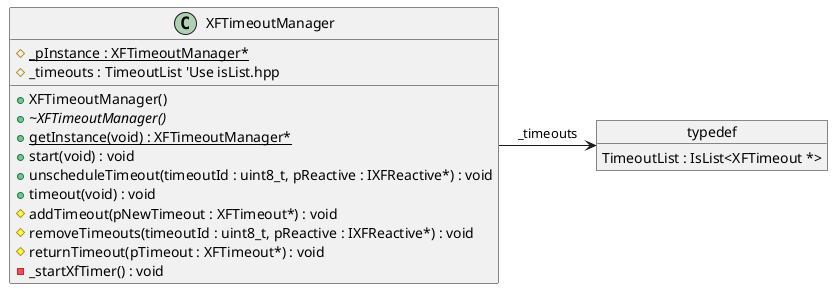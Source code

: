 @startuml : XFTimeoutManager
object typedef{
    TimeoutList : IsList<XFTimeout *>
}
class XFTimeoutManager{
'Public --------------------------------------------------
    + XFTimeoutManager()
    + {abstract} ~XFTimeoutManager()
    + {static}  getInstance(void) : XFTimeoutManager*
    + start(void) : void
    + unscheduleTimeout(timeoutId : uint8_t, pReactive : IXFReactive*) : void
    + timeout(void) : void
'Protected --------------------------------------------------
    # {static} _pInstance : XFTimeoutManager* 
    # _timeouts : TimeoutList 'Use isList.hpp
    # addTimeout(pNewTimeout : XFTimeout*) : void
    # removeTimeouts(timeoutId : uint8_t, pReactive : IXFReactive*) : void
    # returnTimeout(pTimeout : XFTimeout*) : void
'Private --------------------------------------------------
    - _startXfTimer() : void
}   
XFTimeoutManager-r->typedef : _timeouts
@enduml

@startuml xf_adapter
namespace tools{
    class SDKTools{
    'protected:
        # SDKTools()
        # ~SDKTools()
    'public: 
        + init() : void
        + appTimerCreate(timerId : void const*, timerMode : uint8_t , callback : void*) : static uint32_t             
        + appTimerStart(timerId : void*, timeout : uint32_t, context : void*, rtcValue = NULL : uint32_t*) : static uint32_t             
        + appTimerStop(timerId : void*, rtcValue = NULL : uint32_t*) : static uint32_t             
        + appTimerCounterDiff(ticksTo : uint32_t, ticksFrom : uint32_t) : static uint32_t             
        + appTimerCounterDiffInMs(ticksTo : uint32_t, ticksFrom : uint32_t) : static float                
        + appTimerStopAll() : static inline uint32_t      '{ return app_timer_stop_all(); }
        + appTimerGetCounter() : static inline uint32_t   '{ return app_timer_cnt_get(); }
    'private:
        - _appTimerInit() :  static uint32_t 
    }
}

namespace adapters{
    interface xf_adapter{
        _is_xfTimer_started : extern bool
        _xf_rtc_value : extern uint32_t
        xfTimerEvent(p_context : void*) :void

        xf_timer_clock_frequency     =  APP_TIMER_CLOCK_FREQ                        : static const uint64_t 
        xf_timer_rtc_frequency_ms    = (APP_TIMER_CONFIG_RTC_FREQUENCY + 1) * 1000  : static const uint64_t 
        xf_timer_rtc_frequency_tms   =  xf_timer_rtc_frequency_ms * 10              : static const uint64_t 
        xf_timer_max_counter_value   =  XF_TIMER_MAX_COUNTER_VAL                    : static const uint32_t 

        xfTimerInit() : void
        xfTimerStart(timerTicks : unsigned int) void
        xfTimerStop() : void
        xfTimerRestart(uduration : nsigned int) : inline void 
        '{ xfTimerStop(); xfTimerStart(duration); }
        xfTimerGetElapsedTime() : unsigned int 
        xfTimerGetElapsedTimerTicks(): unsigned int
        interval2TimerTick(interval : unsigned int) : unsigned int 
        timerTick2Interval(ticks : unsigned int) : unsigned int
        xfHookOnIdle() : void
        '#if (XF_HOOK_PREEXECUTE_ENABLED != 0)
        xfPreExecuteHook() : void
        '#if (XF_HOOK_POSTEXECUTE_ENABLED != 0)
        xfPostExecuteHook() : void
    }
    enum rtc_available_ticks_in_s{

    }
    entity intFloatUnion_t{
        i : int
        f : float
    }
}

adapters.xf_adapter --* adapters.rtc_available_ticks_in_s
adapters.xf_adapter --* adapters.intFloatUnion_t

adapters.xf_adapter -u-o tools.SDKTools
@enduml

@startuml new_xf_adapter
namespace adapters{
    interface xf_adapter{
        {extern} _is_xfTimer_started    : bool    
        {extern} _xf_timeout_ticks      : k_ticks_t  

        xfTimerInit() : void 
        xfTimerStart(unsigned int timerTicks) : void
        xfTimerStop() : void 
        {inline} xfTimerRestart(unsigned int duration)  : void
        xfTimerGetElapsedTime()                         : unsigned int
        xfTimerGetElapsedTimerTicks()                   : unsigned int
        interval2TimerTick(unsigned int interval)       : unsigned int
        timerTick2Interval(unsigned int ticks)          : unsigned int

        xfHookOnIdle() : void
    }
}
@enduml

@startuml ledcontroller
 class LedController { 
    'heritate from public XFReactive
    'public:
        + <<typedef>> eLedState
        + LedController()
        + {abstract} ~LedController()
        + initialize(index : uint8_t, ticksOn = RTC_125_MS : uint32_t, totalTimeTicks = RTC_1000_MS : uint32_t ) : void
        + ledOn() : void
        + ledOff() : void
        + setTimings(timeOn : uint16_t, totalTime : uint16_t) : inline void 
        '_ticksOn    = interval2TimerTick(timeOn)
        '_ticksOff   = interval2TimerTick(totalTime) - _ticksOn
        + setTicksTimings(ticksOn : uint32_t, totalTicks : uint32_t) : inline void 
        '_ticksOn    = ticksOn
        '_ticksOff   = totalTicks - ticksOn
        + setTimerTicksforQuickStandardAndSlowBlinkingState(ticksOnQuick : uint32_t, totalTicksQuick : uint32_t,
                                                            ticksOnStd   : uint32_t, totalTicksStd   : uint32_t,
                                                            ticksOnSlow  : uint32_t, totalTicksSlow  : uint32_t) : void
        + isBlinking() const : inline bool '{ return _blink; }
        + isOn() const       : inline bool '{ return _currentState == ST_LED_ON; } 
        + startBlinking(force = false : bool) : void
        + startQuickBlinking() : void
        + startStandardBlinking() : void
        + startSlowBlinking() : void
        + toggle() : void
    'protected:
        # <<typedef>> eTimeoutId
        # {abstract} processEvent()    : EventStatus
    'private:
        - DEFAULT_TIME_ON_TICKS = RTC_125_MS : static const uint32_t 
        - _currentState : eLedState
        - _index : short    
        - _ticksOn : uint32_t 
        - _ticksOff : uint32_t 
        - _blink : bool     
        - _isTimerActive : bool     
        - _quickOnTicks : uint32_t 
        - _quickOffTicks : uint32_t 
        - _stdOnTicks : uint32_t 
        - _stdOffTicks : uint32_t 
        - _slowOnTicks : uint32_t 
        - _slowOffTicks : uint32_t 
        - _setInternalTimings(on : uint32_t, off : uint32_t)   : void
        - _stopBlinking() : void
        - _startBlinking() : void
        - _ST_LED_OFF_Action : void
        - _ST_LED_ON_Action() : void
    }

    enum eLedState {
        ST_UNKNOWN
        ST_INIT
        ST_LED_OFF
        ST_LED_ON
    }

    enum eTimeoutId {
        Timeout_LED_id
        Timeout_end_of_list
    }

    LedController -> eLedState
    LedController --> eTimeoutId
@enduml

@startuml buttonControlelr
class ButtonController{
'Public
    + getInstance(void) : ButtonController*
    + initialize(void) : void
    +  initRelationTo(p_context : LedController*) : bool
    +  {static} buttonEventWork(btnID : int) : void
'Private
    - registerButtons(void) : bool
    - _Button : ButtonHal
    - {static} _pLedList : list<gpio::LedController*>
    - {static} _pInstance : ButtonController*
}
@enduml

@startuml LedController
class LedController{
    + LedController() 
    + {abstract} ~LedController()
    + initialize(index : uint8_t, ticksOn : uint32_t , totalTimeTicks : uint32_t) : void
    + lodOn(void) : void
    + ledOff(void) : void

    + {inline} setTimings(timeOn : uint16_t, totalTime : uint16_t ) : void
    + {inline} setTicksTimings(ticksOn : uint32_t, totalTicks : uint32_t ) : void
    + setTimerTicksforQuickStandardAndSlowBlinkingState(ticksOnQuick : uint32_t, totalTicksQuick : uint32_t , ticksOnStd : uint32_t, totalTicksStd : uint32_t, ticksOnSlow : uint32_t, totalTicksSlow : uint32_t) : void
    + {inline} isBlinking(void) : bool
    + {inline}  isOn(void) : bool
    + startBlinking(force : bool)
    + startQuickBlinking(void) : void
    + startStandardBlinking(void) : void
    + startSlowBlinking(void) : void
    + toggle(void) : void

    'Protected
    # {abstract} processEvent(void) : EventStatus
    'Private 
    - {static}  DEFAULT_TIME_ON_TICKS : uint32_t

    - _currentState : eLedState
    - _index : short
    - _ticksOn : uint32_t
    - _ticksOff : uint32_t
    - _blink : bool
    - _isTimerActive : bool
    - _quickOnTicks : uint32_t
    - _quickOffTicks : uint32_t
    - _stdOnTicks : uint32_t
    - _stdOffTicks : uint32_t
    - _slowOnTicks : uint32_t
    - _slowOffTicks : uint32_t
    - _setInternalTimings(on : uint32_t, off : uint32_t) : void
    - _stopBlinking() : void
    - _startBlinking() : void
    - _ST_LED_OFF_Action() : void
    - _ST_LED_ON_Action() : void
}

enum eTimeoutId{
    Timeout_LED_id  := 1
    Timeout_end_of_list
}

enum eLedState{
    ST_UNKNOWN := 0
    ST_INIT
    ST_LED_OFF
    ST_LED_ON
}

LedController -d-> eTimeoutId : # <<typedef>>
LedController -d-> eLedState  : + <<typedef>>

@enduml 

@startuml ButtonHal
class ButtonHal{
    'Public
    + {static} initButtons(buttonEvent : button_handler_t) : bool
    + {static} addCustomButton(index : uint8_t) : bool
    + ButtonHal() 
    + ~ButtonHal() 
}
@enduml 

@startuml LedHal
class LedHal{
'Public
    - {static} initLeds(void) : bool
    - {static} initLed(index : uint8_t) : bool
    - {static} setLedOff(index : uint8_t) : bool
    - {static} setLedOn(index : uint8_t) : bool
    - {static} toggleLed(index : uint8_t) : bool
'Procted 
    # LedHal()
    # ~LedHal()
'Private
}
@enduml

@startuml Factory
class Factory{
'Public
    + {static} init(void) : void
    + {static} build(void) : void
    + {static} start(void) : void
'Private
    # Factory()
    # ~Factory()

    {static} AppController *pApp;

    # {static} LedA : LedController
    # {static} LedB : LedController
    # {static} LedC : LedController
    # {static} LedD : LedController

    # {static} pbutton : ButtonController*
}
@enduml

@startuml general_class_diagram

namespace src{
    namespace factory{
        class Factory{

        }
    }
    namespace app{
        class AppController{

        }


    }
}

namespace common{
    namespace hal{
        class ButtonHal{

        }
        class LedHal{

        }
    }
    namespace gpio{
        class ButtonController{

        }
        class LedController{

        }
    }
    namespace xf{
        namespace adapt{
            class XF_Adapter{
                
            }
        }
        namespace core{
        class XFTimeoutManager{

        }
        class XF{

        }
        class XFReactive{

        }
        }
        namespace queue{
            class Queue{

            }
        }
    }
    namespace core{
        class IsList{

        }
    }
    namespace pool{
        class MemoryPool{
        }
        class ObjectPool{
        }
    }
}

src.factory.Factory --* common.gpio.LedController : <<static>>
src.factory.Factory --* common.gpio.ButtonController : <<static>>
src.factory.Factory --* src.app.AppController : <<static>>

common.gpio.ButtonController --* common.hal.ButtonHal : <<_Button>>
common.gpio.LedController --o common.hal.LedHal 

common.gpio.LedController --|> common.xf.core.XFReactive : <<public>>
src.app.AppController --|> common.xf.core.XFReactive : <<public>>

common.core.IsList --* common.pool.MemoryPool : <<*p>>
common.core.IsList --o common.pool.ObjectPool : <<ItemObjectPool>>
common.pool.MemoryPool --o  common.pool.ObjectPool : <<* PoolPtr>>
common.xf.core.XFTimeoutManager --* common.core.IsList
common.xf.core.XFTimeoutManager --* common.xf.core.XFTimeout
common.xf.core.XFTimeoutManager --> common.xf.adapt.XF_Adapter
common.xf.core.XFTimeout --|> common.xf.core.IXFEvent : <<public>>
common.xf.core.XFTimeout --o common.xf.core.XFTimeoutManager : <<friend>>
common.xf.core.IXFEvent --* common.xf.core.IXFReactive
common.xf.core.IXFReactive --* common.xf.core.EventStatus : <<virtual>>
common.xf.core.IXFEvent --> common.xf.core.XFTimeoutManager : <<friend>>

common.xf.core.XFReactive --|> common.xf.core.IXFReactive : <<public>>
common.xf.core.XFReactive --o common.xf.core.XFThread : <<*_pThread>>
common.xf.core.XFReactive --o common.xf.core.IXFEvent : <<*_pCurrentEvent>>
common.xf.core.XFReactive --o common.xf.core.EventStatus : <<virtual>>
common.xf.core.XFNullTransition --|> common.xf.core.IXFEvent : <<public>>
common.xf.core.XFNullTransition --> common.xf.core.XF
common.xf.core.XFReactive --> common.xf.core.XFNullTransition 
common.xf.core.XFReactive --o common.xf.core.XFTimeout 
common.xf.core.XFThread --o common.xf.core.IXFEvent : <<IXFEvent*>>
common.xf.core.XFThread --> common.xf.queue : <<_criticalEvents>>
common.xf.core.InitialEvent --|> common.xf.core.IXFEvent : <<public>>
common.xf.core.IXFReactive --> common.xf.core.IXFEvent  : <<virtual>>
common.xf.core.IXFReactive -r-> common.xf.core.EventStatus : <<virtual>>
common.xf.core.XF --o common.xf.core.XFThread  : <<static>>
common.xf.core.XFEvent --|> common.xf.core.IXFEvent : <<public>>
common.xf.core.XFEvent --> common.xf.core.XF
@enduml